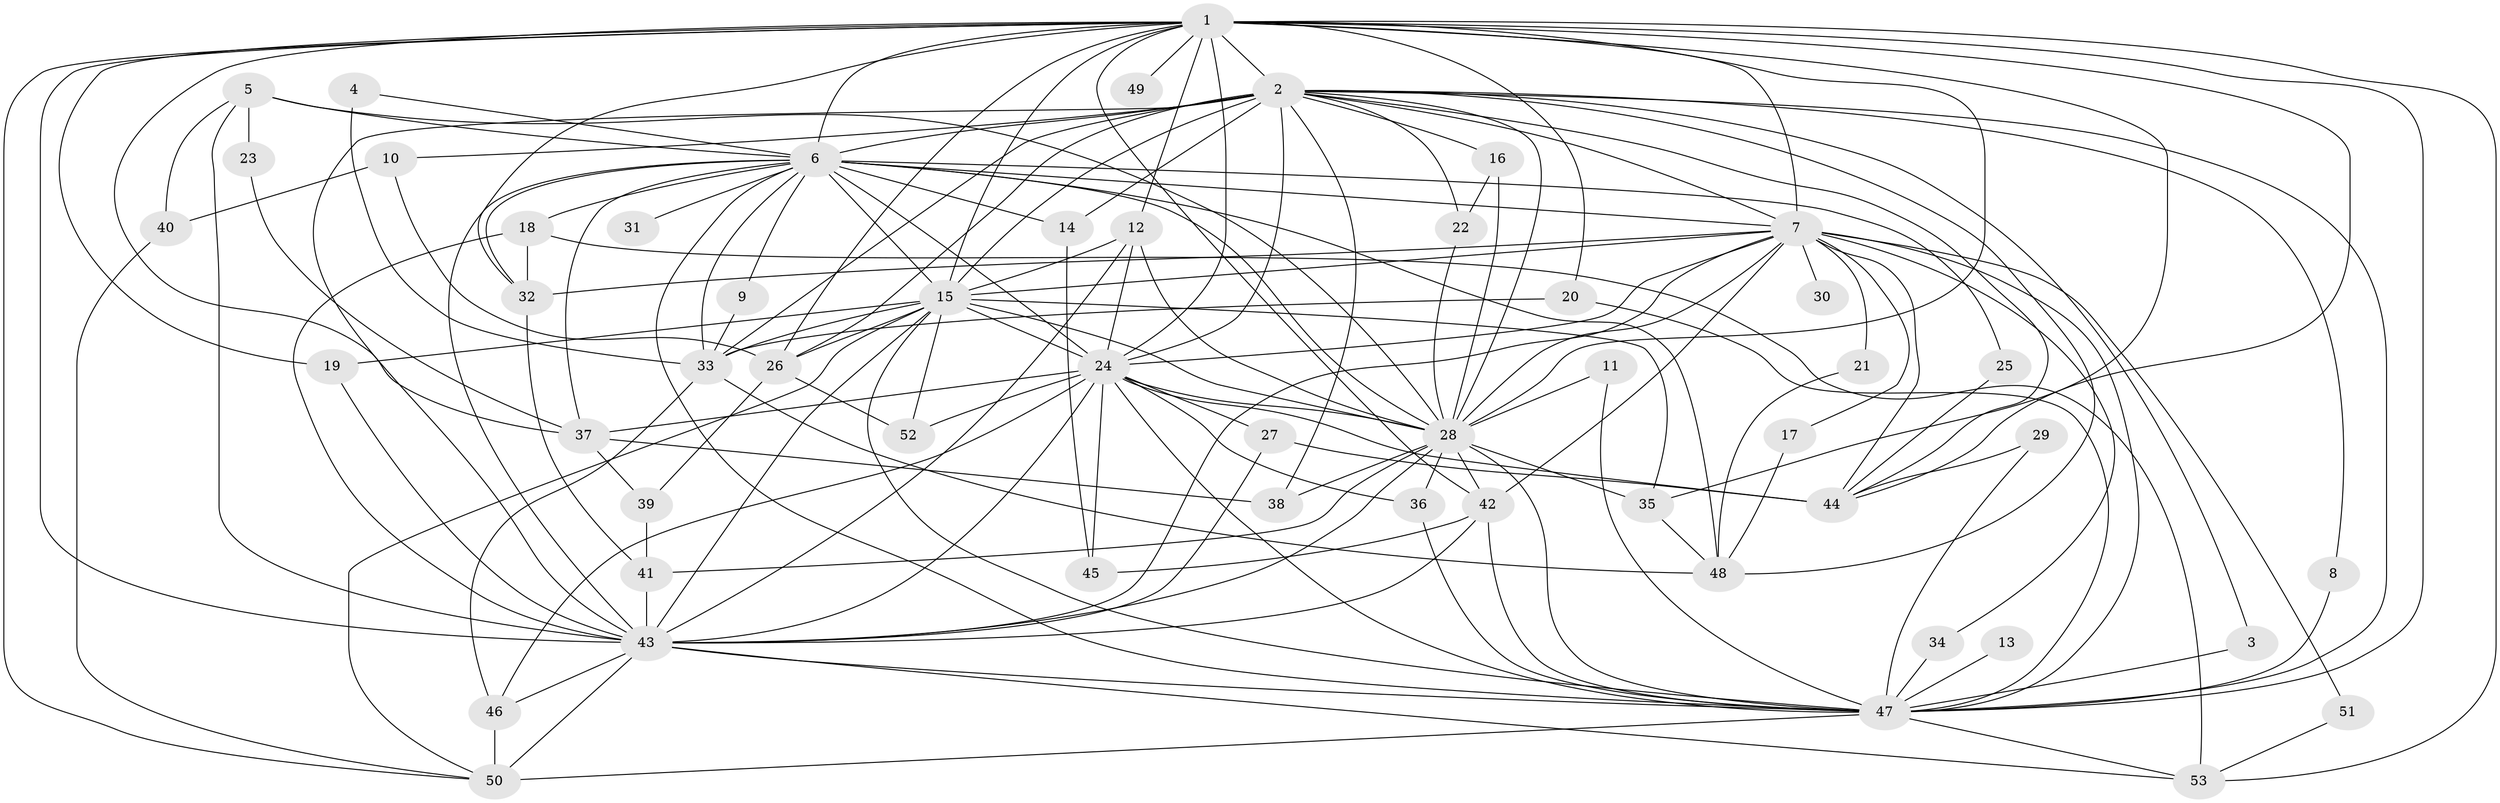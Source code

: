 // original degree distribution, {23: 0.009523809523809525, 25: 0.01904761904761905, 20: 0.009523809523809525, 18: 0.009523809523809525, 21: 0.009523809523809525, 14: 0.009523809523809525, 22: 0.009523809523809525, 19: 0.009523809523809525, 24: 0.009523809523809525, 4: 0.09523809523809523, 2: 0.5714285714285714, 9: 0.009523809523809525, 6: 0.01904761904761905, 3: 0.1619047619047619, 5: 0.0380952380952381, 7: 0.009523809523809525}
// Generated by graph-tools (version 1.1) at 2025/01/03/09/25 03:01:33]
// undirected, 53 vertices, 154 edges
graph export_dot {
graph [start="1"]
  node [color=gray90,style=filled];
  1;
  2;
  3;
  4;
  5;
  6;
  7;
  8;
  9;
  10;
  11;
  12;
  13;
  14;
  15;
  16;
  17;
  18;
  19;
  20;
  21;
  22;
  23;
  24;
  25;
  26;
  27;
  28;
  29;
  30;
  31;
  32;
  33;
  34;
  35;
  36;
  37;
  38;
  39;
  40;
  41;
  42;
  43;
  44;
  45;
  46;
  47;
  48;
  49;
  50;
  51;
  52;
  53;
  1 -- 2 [weight=3.0];
  1 -- 6 [weight=3.0];
  1 -- 7 [weight=2.0];
  1 -- 12 [weight=1.0];
  1 -- 15 [weight=2.0];
  1 -- 19 [weight=1.0];
  1 -- 20 [weight=1.0];
  1 -- 24 [weight=3.0];
  1 -- 26 [weight=1.0];
  1 -- 28 [weight=2.0];
  1 -- 32 [weight=1.0];
  1 -- 35 [weight=1.0];
  1 -- 37 [weight=1.0];
  1 -- 42 [weight=1.0];
  1 -- 43 [weight=2.0];
  1 -- 44 [weight=1.0];
  1 -- 47 [weight=3.0];
  1 -- 49 [weight=3.0];
  1 -- 50 [weight=1.0];
  1 -- 53 [weight=1.0];
  2 -- 3 [weight=1.0];
  2 -- 6 [weight=1.0];
  2 -- 7 [weight=1.0];
  2 -- 8 [weight=1.0];
  2 -- 10 [weight=1.0];
  2 -- 14 [weight=1.0];
  2 -- 15 [weight=3.0];
  2 -- 16 [weight=1.0];
  2 -- 22 [weight=1.0];
  2 -- 24 [weight=1.0];
  2 -- 26 [weight=1.0];
  2 -- 28 [weight=2.0];
  2 -- 33 [weight=2.0];
  2 -- 38 [weight=1.0];
  2 -- 43 [weight=1.0];
  2 -- 44 [weight=1.0];
  2 -- 47 [weight=1.0];
  2 -- 48 [weight=1.0];
  3 -- 47 [weight=1.0];
  4 -- 6 [weight=1.0];
  4 -- 33 [weight=1.0];
  5 -- 6 [weight=1.0];
  5 -- 23 [weight=1.0];
  5 -- 28 [weight=1.0];
  5 -- 40 [weight=1.0];
  5 -- 43 [weight=1.0];
  6 -- 7 [weight=2.0];
  6 -- 9 [weight=1.0];
  6 -- 14 [weight=1.0];
  6 -- 15 [weight=1.0];
  6 -- 18 [weight=1.0];
  6 -- 24 [weight=2.0];
  6 -- 25 [weight=1.0];
  6 -- 28 [weight=1.0];
  6 -- 31 [weight=1.0];
  6 -- 32 [weight=1.0];
  6 -- 33 [weight=1.0];
  6 -- 37 [weight=1.0];
  6 -- 43 [weight=1.0];
  6 -- 47 [weight=1.0];
  6 -- 48 [weight=1.0];
  7 -- 15 [weight=1.0];
  7 -- 17 [weight=1.0];
  7 -- 21 [weight=1.0];
  7 -- 24 [weight=1.0];
  7 -- 28 [weight=1.0];
  7 -- 30 [weight=1.0];
  7 -- 32 [weight=1.0];
  7 -- 34 [weight=1.0];
  7 -- 42 [weight=1.0];
  7 -- 43 [weight=1.0];
  7 -- 44 [weight=1.0];
  7 -- 47 [weight=1.0];
  7 -- 51 [weight=1.0];
  8 -- 47 [weight=1.0];
  9 -- 33 [weight=1.0];
  10 -- 26 [weight=1.0];
  10 -- 40 [weight=1.0];
  11 -- 28 [weight=1.0];
  11 -- 47 [weight=1.0];
  12 -- 15 [weight=1.0];
  12 -- 24 [weight=1.0];
  12 -- 28 [weight=1.0];
  12 -- 43 [weight=1.0];
  13 -- 47 [weight=1.0];
  14 -- 45 [weight=1.0];
  15 -- 19 [weight=1.0];
  15 -- 24 [weight=1.0];
  15 -- 26 [weight=1.0];
  15 -- 28 [weight=1.0];
  15 -- 33 [weight=1.0];
  15 -- 35 [weight=1.0];
  15 -- 43 [weight=1.0];
  15 -- 47 [weight=1.0];
  15 -- 50 [weight=1.0];
  15 -- 52 [weight=1.0];
  16 -- 22 [weight=1.0];
  16 -- 28 [weight=1.0];
  17 -- 48 [weight=1.0];
  18 -- 32 [weight=1.0];
  18 -- 43 [weight=1.0];
  18 -- 53 [weight=1.0];
  19 -- 43 [weight=1.0];
  20 -- 33 [weight=1.0];
  20 -- 47 [weight=1.0];
  21 -- 48 [weight=1.0];
  22 -- 28 [weight=1.0];
  23 -- 37 [weight=1.0];
  24 -- 27 [weight=1.0];
  24 -- 28 [weight=1.0];
  24 -- 36 [weight=1.0];
  24 -- 37 [weight=1.0];
  24 -- 43 [weight=2.0];
  24 -- 44 [weight=2.0];
  24 -- 45 [weight=1.0];
  24 -- 46 [weight=1.0];
  24 -- 47 [weight=3.0];
  24 -- 52 [weight=1.0];
  25 -- 44 [weight=1.0];
  26 -- 39 [weight=1.0];
  26 -- 52 [weight=1.0];
  27 -- 43 [weight=1.0];
  27 -- 44 [weight=1.0];
  28 -- 35 [weight=1.0];
  28 -- 36 [weight=1.0];
  28 -- 38 [weight=1.0];
  28 -- 41 [weight=1.0];
  28 -- 42 [weight=1.0];
  28 -- 43 [weight=1.0];
  28 -- 47 [weight=1.0];
  29 -- 44 [weight=1.0];
  29 -- 47 [weight=1.0];
  32 -- 41 [weight=1.0];
  33 -- 46 [weight=1.0];
  33 -- 48 [weight=1.0];
  34 -- 47 [weight=1.0];
  35 -- 48 [weight=1.0];
  36 -- 47 [weight=1.0];
  37 -- 38 [weight=1.0];
  37 -- 39 [weight=1.0];
  39 -- 41 [weight=1.0];
  40 -- 50 [weight=1.0];
  41 -- 43 [weight=1.0];
  42 -- 43 [weight=1.0];
  42 -- 45 [weight=1.0];
  42 -- 47 [weight=1.0];
  43 -- 46 [weight=1.0];
  43 -- 47 [weight=1.0];
  43 -- 50 [weight=2.0];
  43 -- 53 [weight=1.0];
  46 -- 50 [weight=1.0];
  47 -- 50 [weight=1.0];
  47 -- 53 [weight=1.0];
  51 -- 53 [weight=1.0];
}
